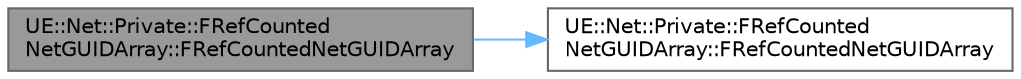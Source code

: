 digraph "UE::Net::Private::FRefCountedNetGUIDArray::FRefCountedNetGUIDArray"
{
 // INTERACTIVE_SVG=YES
 // LATEX_PDF_SIZE
  bgcolor="transparent";
  edge [fontname=Helvetica,fontsize=10,labelfontname=Helvetica,labelfontsize=10];
  node [fontname=Helvetica,fontsize=10,shape=box,height=0.2,width=0.4];
  rankdir="LR";
  Node1 [id="Node000001",label="UE::Net::Private::FRefCounted\lNetGUIDArray::FRefCountedNetGUIDArray",height=0.2,width=0.4,color="gray40", fillcolor="grey60", style="filled", fontcolor="black",tooltip=" "];
  Node1 -> Node2 [id="edge1_Node000001_Node000002",color="steelblue1",style="solid",tooltip=" "];
  Node2 [id="Node000002",label="UE::Net::Private::FRefCounted\lNetGUIDArray::FRefCountedNetGUIDArray",height=0.2,width=0.4,color="grey40", fillcolor="white", style="filled",URL="$de/d3b/classUE_1_1Net_1_1Private_1_1FRefCountedNetGUIDArray.html#ae39260460ed7bc577bfc2cb0115c6eee",tooltip=" "];
}
